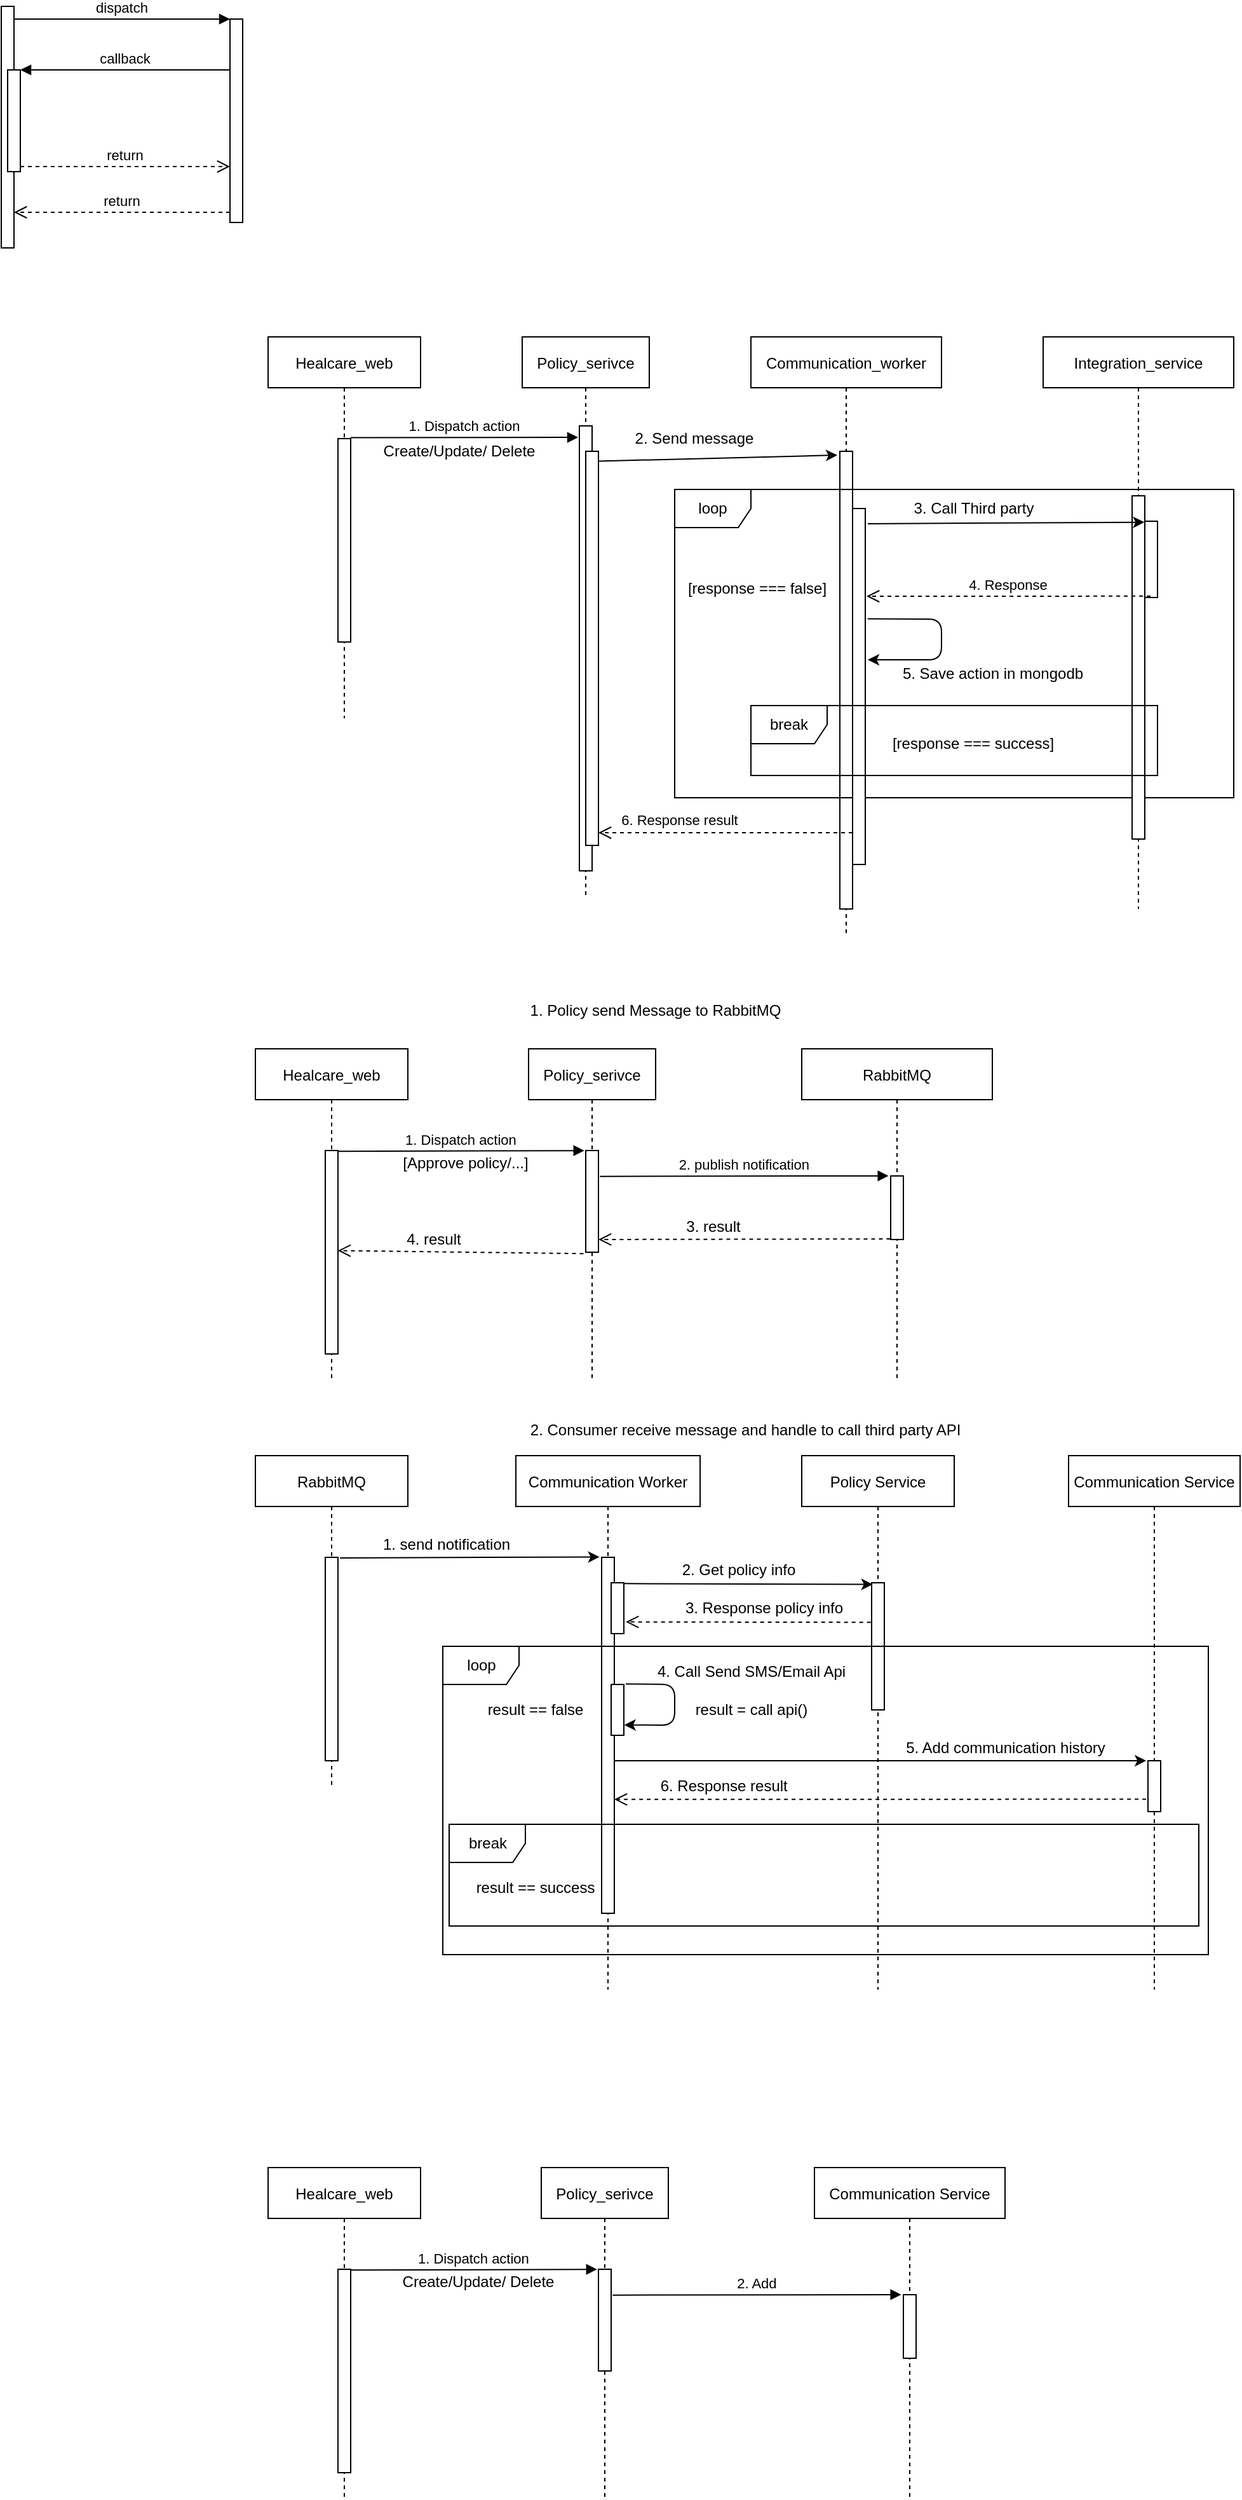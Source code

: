 <mxfile version="14.7.10" type="github">
  <diagram id="kgpKYQtTHZ0yAKxKKP6v" name="Page-1">
    <mxGraphModel dx="1660" dy="1576" grid="1" gridSize="10" guides="1" tooltips="1" connect="1" arrows="1" fold="1" page="1" pageScale="1" pageWidth="850" pageHeight="1100" math="0" shadow="0">
      <root>
        <mxCell id="0" />
        <mxCell id="1" parent="0" />
        <mxCell id="3nuBFxr9cyL0pnOWT2aG-1" value="Policy_serivce" style="shape=umlLifeline;perimeter=lifelinePerimeter;container=1;collapsible=0;recursiveResize=0;rounded=0;shadow=0;strokeWidth=1;" parent="1" vertex="1">
          <mxGeometry x="120" y="80" width="100" height="440" as="geometry" />
        </mxCell>
        <mxCell id="3nuBFxr9cyL0pnOWT2aG-2" value="" style="points=[];perimeter=orthogonalPerimeter;rounded=0;shadow=0;strokeWidth=1;" parent="3nuBFxr9cyL0pnOWT2aG-1" vertex="1">
          <mxGeometry x="45" y="70" width="10" height="350" as="geometry" />
        </mxCell>
        <mxCell id="3nuBFxr9cyL0pnOWT2aG-5" value="Communication_worker" style="shape=umlLifeline;perimeter=lifelinePerimeter;container=1;collapsible=0;recursiveResize=0;rounded=0;shadow=0;strokeWidth=1;" parent="1" vertex="1">
          <mxGeometry x="300" y="80" width="150" height="470" as="geometry" />
        </mxCell>
        <mxCell id="3nuBFxr9cyL0pnOWT2aG-6" value="" style="points=[];perimeter=orthogonalPerimeter;rounded=0;shadow=0;strokeWidth=1;" parent="3nuBFxr9cyL0pnOWT2aG-5" vertex="1">
          <mxGeometry x="70" y="90" width="10" height="360" as="geometry" />
        </mxCell>
        <mxCell id="o4c08-KEGbuTZJm9Iam8-4" value="" style="points=[];perimeter=orthogonalPerimeter;rounded=0;shadow=0;strokeWidth=1;" parent="1" vertex="1">
          <mxGeometry x="-290" y="-180" width="10" height="190" as="geometry" />
        </mxCell>
        <mxCell id="o4c08-KEGbuTZJm9Iam8-5" value="" style="points=[];perimeter=orthogonalPerimeter;rounded=0;shadow=0;strokeWidth=1;" parent="1" vertex="1">
          <mxGeometry x="-285" y="-130" width="10" height="80" as="geometry" />
        </mxCell>
        <mxCell id="o4c08-KEGbuTZJm9Iam8-6" value="" style="points=[];perimeter=orthogonalPerimeter;rounded=0;shadow=0;strokeWidth=1;" parent="1" vertex="1">
          <mxGeometry x="-110" y="-170" width="10" height="160" as="geometry" />
        </mxCell>
        <mxCell id="o4c08-KEGbuTZJm9Iam8-7" value="return" style="verticalAlign=bottom;endArrow=open;dashed=1;endSize=8;exitX=0;exitY=0.95;shadow=0;strokeWidth=1;" parent="1" source="o4c08-KEGbuTZJm9Iam8-6" target="o4c08-KEGbuTZJm9Iam8-4" edge="1">
          <mxGeometry relative="1" as="geometry">
            <mxPoint x="-180" y="-94" as="targetPoint" />
          </mxGeometry>
        </mxCell>
        <mxCell id="o4c08-KEGbuTZJm9Iam8-8" value="dispatch" style="verticalAlign=bottom;endArrow=block;entryX=0;entryY=0;shadow=0;strokeWidth=1;" parent="1" source="o4c08-KEGbuTZJm9Iam8-4" target="o4c08-KEGbuTZJm9Iam8-6" edge="1">
          <mxGeometry relative="1" as="geometry">
            <mxPoint x="-180" y="-170" as="sourcePoint" />
          </mxGeometry>
        </mxCell>
        <mxCell id="o4c08-KEGbuTZJm9Iam8-9" value="callback" style="verticalAlign=bottom;endArrow=block;entryX=1;entryY=0;shadow=0;strokeWidth=1;" parent="1" source="o4c08-KEGbuTZJm9Iam8-6" target="o4c08-KEGbuTZJm9Iam8-5" edge="1">
          <mxGeometry relative="1" as="geometry">
            <mxPoint x="-215" y="-130" as="sourcePoint" />
          </mxGeometry>
        </mxCell>
        <mxCell id="o4c08-KEGbuTZJm9Iam8-10" value="return" style="verticalAlign=bottom;endArrow=open;dashed=1;endSize=8;exitX=1;exitY=0.95;shadow=0;strokeWidth=1;" parent="1" source="o4c08-KEGbuTZJm9Iam8-5" target="o4c08-KEGbuTZJm9Iam8-6" edge="1">
          <mxGeometry relative="1" as="geometry">
            <mxPoint x="-215" y="-73" as="targetPoint" />
          </mxGeometry>
        </mxCell>
        <mxCell id="o4c08-KEGbuTZJm9Iam8-18" value="Healcare_web" style="shape=umlLifeline;perimeter=lifelinePerimeter;container=1;collapsible=0;recursiveResize=0;rounded=0;shadow=0;strokeWidth=1;" parent="1" vertex="1">
          <mxGeometry x="-80" y="80" width="120" height="300" as="geometry" />
        </mxCell>
        <mxCell id="o4c08-KEGbuTZJm9Iam8-19" value="" style="points=[];perimeter=orthogonalPerimeter;rounded=0;shadow=0;strokeWidth=1;" parent="o4c08-KEGbuTZJm9Iam8-18" vertex="1">
          <mxGeometry x="55" y="80" width="10" height="160" as="geometry" />
        </mxCell>
        <mxCell id="o4c08-KEGbuTZJm9Iam8-20" value="1. Dispatch action" style="verticalAlign=bottom;endArrow=block;shadow=0;strokeWidth=1;exitX=1;exitY=-0.005;exitDx=0;exitDy=0;exitPerimeter=0;" parent="1" source="o4c08-KEGbuTZJm9Iam8-19" edge="1">
          <mxGeometry relative="1" as="geometry">
            <mxPoint x="-10" y="160.0" as="sourcePoint" />
            <mxPoint x="164" y="159" as="targetPoint" />
          </mxGeometry>
        </mxCell>
        <mxCell id="o4c08-KEGbuTZJm9Iam8-22" value="Create/Update/ Delete" style="text;html=1;align=center;verticalAlign=middle;resizable=0;points=[];autosize=1;strokeColor=none;" parent="1" vertex="1">
          <mxGeometry x="5" y="160" width="130" height="20" as="geometry" />
        </mxCell>
        <mxCell id="o4c08-KEGbuTZJm9Iam8-24" value="" style="points=[];perimeter=orthogonalPerimeter;rounded=0;shadow=0;strokeWidth=1;" parent="1" vertex="1">
          <mxGeometry x="170" y="170" width="10" height="310" as="geometry" />
        </mxCell>
        <mxCell id="o4c08-KEGbuTZJm9Iam8-25" value="" style="endArrow=classic;html=1;exitX=1.014;exitY=0.025;exitDx=0;exitDy=0;exitPerimeter=0;" parent="1" source="o4c08-KEGbuTZJm9Iam8-24" edge="1">
          <mxGeometry width="50" height="50" relative="1" as="geometry">
            <mxPoint x="220" y="190" as="sourcePoint" />
            <mxPoint x="368" y="173" as="targetPoint" />
          </mxGeometry>
        </mxCell>
        <mxCell id="o4c08-KEGbuTZJm9Iam8-27" value="2. Send message" style="text;html=1;align=center;verticalAlign=middle;resizable=0;points=[];autosize=1;strokeColor=none;" parent="1" vertex="1">
          <mxGeometry x="200" y="150" width="110" height="20" as="geometry" />
        </mxCell>
        <mxCell id="o4c08-KEGbuTZJm9Iam8-31" value="loop" style="shape=umlFrame;whiteSpace=wrap;html=1;" parent="1" vertex="1">
          <mxGeometry x="240" y="200" width="440" height="242.5" as="geometry" />
        </mxCell>
        <mxCell id="o4c08-KEGbuTZJm9Iam8-32" value="" style="verticalAlign=bottom;endArrow=open;dashed=1;endSize=8;shadow=0;strokeWidth=1;" parent="1" source="o4c08-KEGbuTZJm9Iam8-35" edge="1">
          <mxGeometry relative="1" as="geometry">
            <mxPoint x="180" y="470" as="targetPoint" />
            <mxPoint x="369" y="470" as="sourcePoint" />
          </mxGeometry>
        </mxCell>
        <mxCell id="o4c08-KEGbuTZJm9Iam8-33" value="Integration_service" style="shape=umlLifeline;perimeter=lifelinePerimeter;container=1;collapsible=0;recursiveResize=0;rounded=0;shadow=0;strokeWidth=1;" parent="1" vertex="1">
          <mxGeometry x="530" y="80" width="150" height="450" as="geometry" />
        </mxCell>
        <mxCell id="o4c08-KEGbuTZJm9Iam8-34" value="" style="points=[];perimeter=orthogonalPerimeter;rounded=0;shadow=0;strokeWidth=1;" parent="o4c08-KEGbuTZJm9Iam8-33" vertex="1">
          <mxGeometry x="70" y="125" width="10" height="270" as="geometry" />
        </mxCell>
        <mxCell id="o4c08-KEGbuTZJm9Iam8-35" value="" style="points=[];perimeter=orthogonalPerimeter;rounded=0;shadow=0;strokeWidth=1;" parent="1" vertex="1">
          <mxGeometry x="380" y="215" width="10" height="280" as="geometry" />
        </mxCell>
        <mxCell id="o4c08-KEGbuTZJm9Iam8-36" value="" style="endArrow=classic;html=1;entryX=-0.031;entryY=0.013;entryDx=0;entryDy=0;entryPerimeter=0;" parent="1" target="o4c08-KEGbuTZJm9Iam8-37" edge="1">
          <mxGeometry width="50" height="50" relative="1" as="geometry">
            <mxPoint x="392" y="227" as="sourcePoint" />
            <mxPoint x="587.86" y="225.0" as="targetPoint" />
          </mxGeometry>
        </mxCell>
        <mxCell id="o4c08-KEGbuTZJm9Iam8-37" value="" style="points=[];perimeter=orthogonalPerimeter;rounded=0;shadow=0;strokeWidth=1;" parent="1" vertex="1">
          <mxGeometry x="610" y="225" width="10" height="60" as="geometry" />
        </mxCell>
        <mxCell id="o4c08-KEGbuTZJm9Iam8-38" value="3. Call Third party" style="text;html=1;align=center;verticalAlign=middle;resizable=0;points=[];autosize=1;strokeColor=none;" parent="1" vertex="1">
          <mxGeometry x="420" y="205" width="110" height="20" as="geometry" />
        </mxCell>
        <mxCell id="o4c08-KEGbuTZJm9Iam8-39" value="4. Response" style="verticalAlign=bottom;endArrow=open;dashed=1;endSize=8;shadow=0;strokeWidth=1;exitX=0.452;exitY=0.982;exitDx=0;exitDy=0;exitPerimeter=0;" parent="1" source="o4c08-KEGbuTZJm9Iam8-37" edge="1">
          <mxGeometry relative="1" as="geometry">
            <mxPoint x="391" y="284" as="targetPoint" />
            <mxPoint x="598.59" y="274.66" as="sourcePoint" />
          </mxGeometry>
        </mxCell>
        <mxCell id="o4c08-KEGbuTZJm9Iam8-40" value="" style="endArrow=classic;html=1;exitX=1.186;exitY=0.31;exitDx=0;exitDy=0;exitPerimeter=0;" parent="1" source="o4c08-KEGbuTZJm9Iam8-35" edge="1">
          <mxGeometry width="50" height="50" relative="1" as="geometry">
            <mxPoint x="420" y="395" as="sourcePoint" />
            <mxPoint x="392" y="334" as="targetPoint" />
            <Array as="points">
              <mxPoint x="450" y="302" />
              <mxPoint x="450" y="334" />
            </Array>
          </mxGeometry>
        </mxCell>
        <mxCell id="o4c08-KEGbuTZJm9Iam8-41" value="5. Save action in mongodb" style="text;html=1;align=center;verticalAlign=middle;resizable=0;points=[];autosize=1;strokeColor=none;" parent="1" vertex="1">
          <mxGeometry x="410" y="335" width="160" height="20" as="geometry" />
        </mxCell>
        <mxCell id="o4c08-KEGbuTZJm9Iam8-44" value="&lt;span style=&quot;font-size: 11px ; background-color: rgb(255 , 255 , 255)&quot;&gt;6. Response result&amp;nbsp;&lt;/span&gt;" style="text;html=1;align=center;verticalAlign=middle;resizable=0;points=[];autosize=1;strokeColor=none;" parent="1" vertex="1">
          <mxGeometry x="190" y="450" width="110" height="20" as="geometry" />
        </mxCell>
        <mxCell id="o4c08-KEGbuTZJm9Iam8-47" value="break" style="shape=umlFrame;whiteSpace=wrap;html=1;" parent="1" vertex="1">
          <mxGeometry x="300" y="370" width="320" height="55" as="geometry" />
        </mxCell>
        <mxCell id="o4c08-KEGbuTZJm9Iam8-50" value="[response === false]" style="text;html=1;strokeColor=none;fillColor=none;align=center;verticalAlign=middle;whiteSpace=wrap;rounded=0;" parent="1" vertex="1">
          <mxGeometry x="230" y="267.5" width="150" height="20" as="geometry" />
        </mxCell>
        <mxCell id="o4c08-KEGbuTZJm9Iam8-51" value="[response === success]" style="text;html=1;strokeColor=none;fillColor=none;align=center;verticalAlign=middle;whiteSpace=wrap;rounded=0;" parent="1" vertex="1">
          <mxGeometry x="405" y="390" width="140" height="20" as="geometry" />
        </mxCell>
        <mxCell id="hO5qz7p9oijjKZkBR4sG-1" value="Healcare_web" style="shape=umlLifeline;perimeter=lifelinePerimeter;container=1;collapsible=0;recursiveResize=0;rounded=0;shadow=0;strokeWidth=1;" vertex="1" parent="1">
          <mxGeometry x="-90" y="640" width="120" height="260" as="geometry" />
        </mxCell>
        <mxCell id="hO5qz7p9oijjKZkBR4sG-2" value="" style="points=[];perimeter=orthogonalPerimeter;rounded=0;shadow=0;strokeWidth=1;" vertex="1" parent="hO5qz7p9oijjKZkBR4sG-1">
          <mxGeometry x="55" y="80" width="10" height="160" as="geometry" />
        </mxCell>
        <mxCell id="hO5qz7p9oijjKZkBR4sG-3" value="Policy_serivce" style="shape=umlLifeline;perimeter=lifelinePerimeter;container=1;collapsible=0;recursiveResize=0;rounded=0;shadow=0;strokeWidth=1;" vertex="1" parent="1">
          <mxGeometry x="125" y="640" width="100" height="260" as="geometry" />
        </mxCell>
        <mxCell id="hO5qz7p9oijjKZkBR4sG-4" value="" style="points=[];perimeter=orthogonalPerimeter;rounded=0;shadow=0;strokeWidth=1;" vertex="1" parent="hO5qz7p9oijjKZkBR4sG-3">
          <mxGeometry x="45" y="80" width="10" height="80" as="geometry" />
        </mxCell>
        <mxCell id="hO5qz7p9oijjKZkBR4sG-7" value="RabbitMQ" style="shape=umlLifeline;perimeter=lifelinePerimeter;container=1;collapsible=0;recursiveResize=0;rounded=0;shadow=0;strokeWidth=1;" vertex="1" parent="1">
          <mxGeometry x="340" y="640" width="150" height="260" as="geometry" />
        </mxCell>
        <mxCell id="hO5qz7p9oijjKZkBR4sG-8" value="" style="points=[];perimeter=orthogonalPerimeter;rounded=0;shadow=0;strokeWidth=1;" vertex="1" parent="hO5qz7p9oijjKZkBR4sG-7">
          <mxGeometry x="70" y="100" width="10" height="50" as="geometry" />
        </mxCell>
        <mxCell id="hO5qz7p9oijjKZkBR4sG-13" value="1. Policy send Message to RabbitMQ" style="text;html=1;strokeColor=none;fillColor=none;align=center;verticalAlign=middle;whiteSpace=wrap;rounded=0;" vertex="1" parent="1">
          <mxGeometry x="110" y="600" width="230" height="20" as="geometry" />
        </mxCell>
        <mxCell id="hO5qz7p9oijjKZkBR4sG-14" value="2. Consumer receive message and handle to call third party API&amp;nbsp;" style="text;html=1;strokeColor=none;fillColor=none;align=center;verticalAlign=middle;whiteSpace=wrap;rounded=0;" vertex="1" parent="1">
          <mxGeometry x="110" y="930" width="375" height="20" as="geometry" />
        </mxCell>
        <mxCell id="hO5qz7p9oijjKZkBR4sG-15" value="1. Dispatch action" style="verticalAlign=bottom;endArrow=block;shadow=0;strokeWidth=1;exitX=0.971;exitY=0.004;exitDx=0;exitDy=0;exitPerimeter=0;entryX=-0.11;entryY=0.001;entryDx=0;entryDy=0;entryPerimeter=0;" edge="1" parent="1" source="hO5qz7p9oijjKZkBR4sG-2" target="hO5qz7p9oijjKZkBR4sG-4">
          <mxGeometry relative="1" as="geometry">
            <mxPoint x="-19.5" y="720.2" as="sourcePoint" />
            <mxPoint x="159.5" y="720" as="targetPoint" />
          </mxGeometry>
        </mxCell>
        <mxCell id="hO5qz7p9oijjKZkBR4sG-16" value="2. publish notification" style="verticalAlign=bottom;endArrow=block;shadow=0;strokeWidth=1;exitX=1.118;exitY=0.254;exitDx=0;exitDy=0;exitPerimeter=0;entryX=-0.167;entryY=-0.001;entryDx=0;entryDy=0;entryPerimeter=0;" edge="1" parent="1" source="hO5qz7p9oijjKZkBR4sG-4" target="hO5qz7p9oijjKZkBR4sG-8">
          <mxGeometry relative="1" as="geometry">
            <mxPoint x="190.0" y="740.44" as="sourcePoint" />
            <mxPoint x="384.19" y="740.0" as="targetPoint" />
          </mxGeometry>
        </mxCell>
        <mxCell id="hO5qz7p9oijjKZkBR4sG-18" value="" style="verticalAlign=bottom;endArrow=open;dashed=1;endSize=8;shadow=0;strokeWidth=1;exitX=-0.028;exitY=0.991;exitDx=0;exitDy=0;exitPerimeter=0;" edge="1" parent="1" source="hO5qz7p9oijjKZkBR4sG-8">
          <mxGeometry relative="1" as="geometry">
            <mxPoint x="180" y="790" as="targetPoint" />
            <mxPoint x="405" y="789.66" as="sourcePoint" />
          </mxGeometry>
        </mxCell>
        <mxCell id="hO5qz7p9oijjKZkBR4sG-19" value="3. result" style="text;html=1;align=center;verticalAlign=middle;resizable=0;points=[];autosize=1;strokeColor=none;" vertex="1" parent="1">
          <mxGeometry x="240" y="770" width="60" height="20" as="geometry" />
        </mxCell>
        <mxCell id="hO5qz7p9oijjKZkBR4sG-20" value="" style="verticalAlign=bottom;endArrow=open;dashed=1;endSize=8;shadow=0;strokeWidth=1;exitX=-0.176;exitY=1.014;exitDx=0;exitDy=0;exitPerimeter=0;entryX=0.99;entryY=0.492;entryDx=0;entryDy=0;entryPerimeter=0;" edge="1" parent="1" source="hO5qz7p9oijjKZkBR4sG-4" target="hO5qz7p9oijjKZkBR4sG-2">
          <mxGeometry relative="1" as="geometry">
            <mxPoint x="-20" y="800" as="targetPoint" />
            <mxPoint x="159.72" y="799.55" as="sourcePoint" />
          </mxGeometry>
        </mxCell>
        <mxCell id="hO5qz7p9oijjKZkBR4sG-21" value="4. result" style="text;html=1;align=center;verticalAlign=middle;resizable=0;points=[];autosize=1;strokeColor=none;" vertex="1" parent="1">
          <mxGeometry x="20" y="780" width="60" height="20" as="geometry" />
        </mxCell>
        <mxCell id="hO5qz7p9oijjKZkBR4sG-22" value="RabbitMQ" style="shape=umlLifeline;perimeter=lifelinePerimeter;container=1;collapsible=0;recursiveResize=0;rounded=0;shadow=0;strokeWidth=1;" vertex="1" parent="1">
          <mxGeometry x="-90" y="960" width="120" height="260" as="geometry" />
        </mxCell>
        <mxCell id="hO5qz7p9oijjKZkBR4sG-23" value="" style="points=[];perimeter=orthogonalPerimeter;rounded=0;shadow=0;strokeWidth=1;" vertex="1" parent="hO5qz7p9oijjKZkBR4sG-22">
          <mxGeometry x="55" y="80" width="10" height="160" as="geometry" />
        </mxCell>
        <mxCell id="hO5qz7p9oijjKZkBR4sG-24" value="Communication Worker" style="shape=umlLifeline;perimeter=lifelinePerimeter;container=1;collapsible=0;recursiveResize=0;rounded=0;shadow=0;strokeWidth=1;" vertex="1" parent="1">
          <mxGeometry x="115" y="960" width="145" height="420" as="geometry" />
        </mxCell>
        <mxCell id="hO5qz7p9oijjKZkBR4sG-25" value="" style="points=[];perimeter=orthogonalPerimeter;rounded=0;shadow=0;strokeWidth=1;" vertex="1" parent="hO5qz7p9oijjKZkBR4sG-24">
          <mxGeometry x="67.5" y="80" width="10" height="280" as="geometry" />
        </mxCell>
        <mxCell id="hO5qz7p9oijjKZkBR4sG-26" value="Communication Service" style="shape=umlLifeline;perimeter=lifelinePerimeter;container=1;collapsible=0;recursiveResize=0;rounded=0;shadow=0;strokeWidth=1;" vertex="1" parent="1">
          <mxGeometry x="550" y="960" width="135" height="420" as="geometry" />
        </mxCell>
        <mxCell id="hO5qz7p9oijjKZkBR4sG-27" value="" style="points=[];perimeter=orthogonalPerimeter;rounded=0;shadow=0;strokeWidth=1;" vertex="1" parent="hO5qz7p9oijjKZkBR4sG-26">
          <mxGeometry x="62.5" y="240" width="10" height="40" as="geometry" />
        </mxCell>
        <mxCell id="hO5qz7p9oijjKZkBR4sG-28" value="Policy Service" style="shape=umlLifeline;perimeter=lifelinePerimeter;container=1;collapsible=0;recursiveResize=0;rounded=0;shadow=0;strokeWidth=1;" vertex="1" parent="1">
          <mxGeometry x="340" y="960" width="120" height="420" as="geometry" />
        </mxCell>
        <mxCell id="hO5qz7p9oijjKZkBR4sG-29" value="" style="points=[];perimeter=orthogonalPerimeter;rounded=0;shadow=0;strokeWidth=1;" vertex="1" parent="hO5qz7p9oijjKZkBR4sG-28">
          <mxGeometry x="55" y="100" width="10" height="100" as="geometry" />
        </mxCell>
        <mxCell id="hO5qz7p9oijjKZkBR4sG-35" value="" style="group" vertex="1" connectable="0" parent="1">
          <mxGeometry y="1020" width="120" height="20" as="geometry" />
        </mxCell>
        <mxCell id="hO5qz7p9oijjKZkBR4sG-31" value="" style="endArrow=classic;html=1;exitX=1.159;exitY=0.003;exitDx=0;exitDy=0;exitPerimeter=0;entryX=-0.167;entryY=-0.001;entryDx=0;entryDy=0;entryPerimeter=0;" edge="1" parent="hO5qz7p9oijjKZkBR4sG-35" source="hO5qz7p9oijjKZkBR4sG-23" target="hO5qz7p9oijjKZkBR4sG-25">
          <mxGeometry width="50" height="50" relative="1" as="geometry">
            <mxPoint x="270" y="100" as="sourcePoint" />
            <mxPoint x="320" y="50" as="targetPoint" />
          </mxGeometry>
        </mxCell>
        <mxCell id="hO5qz7p9oijjKZkBR4sG-32" value="1. send notification" style="text;html=1;align=center;verticalAlign=middle;resizable=0;points=[];autosize=1;strokeColor=none;" vertex="1" parent="hO5qz7p9oijjKZkBR4sG-35">
          <mxGeometry width="120" height="20" as="geometry" />
        </mxCell>
        <mxCell id="hO5qz7p9oijjKZkBR4sG-39" value="" style="endArrow=classic;html=1;exitX=1.159;exitY=0.003;exitDx=0;exitDy=0;exitPerimeter=0;entryX=0.09;entryY=0.013;entryDx=0;entryDy=0;entryPerimeter=0;" edge="1" parent="1" target="hO5qz7p9oijjKZkBR4sG-29">
          <mxGeometry width="50" height="50" relative="1" as="geometry">
            <mxPoint x="200.0" y="1060.64" as="sourcePoint" />
            <mxPoint x="280" y="1100" as="targetPoint" />
          </mxGeometry>
        </mxCell>
        <mxCell id="hO5qz7p9oijjKZkBR4sG-40" value="" style="points=[];perimeter=orthogonalPerimeter;rounded=0;shadow=0;strokeWidth=1;" vertex="1" parent="1">
          <mxGeometry x="190" y="1060" width="10" height="40" as="geometry" />
        </mxCell>
        <mxCell id="hO5qz7p9oijjKZkBR4sG-41" value="2. Get policy info" style="text;html=1;align=center;verticalAlign=middle;resizable=0;points=[];autosize=1;strokeColor=none;" vertex="1" parent="1">
          <mxGeometry x="240" y="1040" width="100" height="20" as="geometry" />
        </mxCell>
        <mxCell id="hO5qz7p9oijjKZkBR4sG-42" value="" style="verticalAlign=bottom;endArrow=open;dashed=1;endSize=8;shadow=0;strokeWidth=1;exitX=-0.065;exitY=0.311;exitDx=0;exitDy=0;exitPerimeter=0;entryX=1.157;entryY=0.77;entryDx=0;entryDy=0;entryPerimeter=0;" edge="1" parent="1" source="hO5qz7p9oijjKZkBR4sG-29" target="hO5qz7p9oijjKZkBR4sG-40">
          <mxGeometry relative="1" as="geometry">
            <mxPoint x="210" y="1090" as="targetPoint" />
            <mxPoint x="390.0" y="1089.66" as="sourcePoint" />
          </mxGeometry>
        </mxCell>
        <mxCell id="hO5qz7p9oijjKZkBR4sG-43" value="3. Response policy info" style="text;html=1;align=center;verticalAlign=middle;resizable=0;points=[];autosize=1;strokeColor=none;" vertex="1" parent="1">
          <mxGeometry x="240" y="1070" width="140" height="20" as="geometry" />
        </mxCell>
        <mxCell id="hO5qz7p9oijjKZkBR4sG-44" value="" style="points=[];perimeter=orthogonalPerimeter;rounded=0;shadow=0;strokeWidth=1;" vertex="1" parent="1">
          <mxGeometry x="190" y="1140" width="10" height="40" as="geometry" />
        </mxCell>
        <mxCell id="hO5qz7p9oijjKZkBR4sG-45" value="" style="endArrow=classic;html=1;exitX=1.155;exitY=-0.01;exitDx=0;exitDy=0;exitPerimeter=0;entryX=1.034;entryY=0.796;entryDx=0;entryDy=0;entryPerimeter=0;" edge="1" parent="1" source="hO5qz7p9oijjKZkBR4sG-44" target="hO5qz7p9oijjKZkBR4sG-44">
          <mxGeometry width="50" height="50" relative="1" as="geometry">
            <mxPoint x="210.0" y="1140" as="sourcePoint" />
            <mxPoint x="210.14" y="1172.2" as="targetPoint" />
            <Array as="points">
              <mxPoint x="240" y="1140" />
              <mxPoint x="240" y="1172" />
            </Array>
          </mxGeometry>
        </mxCell>
        <mxCell id="hO5qz7p9oijjKZkBR4sG-46" value="4. Call Send SMS/Email Api" style="text;html=1;align=center;verticalAlign=middle;resizable=0;points=[];autosize=1;strokeColor=none;" vertex="1" parent="1">
          <mxGeometry x="220" y="1120" width="160" height="20" as="geometry" />
        </mxCell>
        <mxCell id="hO5qz7p9oijjKZkBR4sG-47" value="" style="endArrow=classic;html=1;exitX=1.159;exitY=0.003;exitDx=0;exitDy=0;exitPerimeter=0;entryX=-0.139;entryY=-0.001;entryDx=0;entryDy=0;entryPerimeter=0;" edge="1" parent="1" target="hO5qz7p9oijjKZkBR4sG-27">
          <mxGeometry width="50" height="50" relative="1" as="geometry">
            <mxPoint x="192.05" y="1200.0" as="sourcePoint" />
            <mxPoint x="387.95" y="1200.66" as="targetPoint" />
          </mxGeometry>
        </mxCell>
        <mxCell id="hO5qz7p9oijjKZkBR4sG-48" value="5. Add communication history" style="text;html=1;align=center;verticalAlign=middle;resizable=0;points=[];autosize=1;strokeColor=none;" vertex="1" parent="1">
          <mxGeometry x="415" y="1180" width="170" height="20" as="geometry" />
        </mxCell>
        <mxCell id="hO5qz7p9oijjKZkBR4sG-49" value="" style="verticalAlign=bottom;endArrow=open;dashed=1;endSize=8;shadow=0;strokeWidth=1;exitX=-0.142;exitY=0.757;exitDx=0;exitDy=0;exitPerimeter=0;entryX=1;entryY=0.68;entryDx=0;entryDy=0;entryPerimeter=0;" edge="1" parent="1" source="hO5qz7p9oijjKZkBR4sG-27" target="hO5qz7p9oijjKZkBR4sG-25">
          <mxGeometry relative="1" as="geometry">
            <mxPoint x="390.0" y="1230.0" as="targetPoint" />
            <mxPoint x="582.78" y="1230.3" as="sourcePoint" />
          </mxGeometry>
        </mxCell>
        <mxCell id="hO5qz7p9oijjKZkBR4sG-51" value="6. Response result&amp;nbsp;" style="text;html=1;align=center;verticalAlign=middle;resizable=0;points=[];autosize=1;strokeColor=none;" vertex="1" parent="1">
          <mxGeometry x="220" y="1210" width="120" height="20" as="geometry" />
        </mxCell>
        <mxCell id="hO5qz7p9oijjKZkBR4sG-52" value="loop" style="shape=umlFrame;whiteSpace=wrap;html=1;" vertex="1" parent="1">
          <mxGeometry x="57.5" y="1110" width="602.5" height="242.5" as="geometry" />
        </mxCell>
        <mxCell id="hO5qz7p9oijjKZkBR4sG-53" value="break" style="shape=umlFrame;whiteSpace=wrap;html=1;" vertex="1" parent="1">
          <mxGeometry x="62.5" y="1250" width="590" height="80" as="geometry" />
        </mxCell>
        <mxCell id="hO5qz7p9oijjKZkBR4sG-55" value="result = call api()" style="text;html=1;align=center;verticalAlign=middle;resizable=0;points=[];autosize=1;strokeColor=none;" vertex="1" parent="1">
          <mxGeometry x="250" y="1150" width="100" height="20" as="geometry" />
        </mxCell>
        <mxCell id="hO5qz7p9oijjKZkBR4sG-56" value="result == false" style="text;html=1;align=center;verticalAlign=middle;resizable=0;points=[];autosize=1;strokeColor=none;" vertex="1" parent="1">
          <mxGeometry x="85" y="1150" width="90" height="20" as="geometry" />
        </mxCell>
        <mxCell id="hO5qz7p9oijjKZkBR4sG-57" value="result == success" style="text;html=1;align=center;verticalAlign=middle;resizable=0;points=[];autosize=1;strokeColor=none;" vertex="1" parent="1">
          <mxGeometry x="75" y="1290" width="110" height="20" as="geometry" />
        </mxCell>
        <mxCell id="hO5qz7p9oijjKZkBR4sG-58" value="Healcare_web" style="shape=umlLifeline;perimeter=lifelinePerimeter;container=1;collapsible=0;recursiveResize=0;rounded=0;shadow=0;strokeWidth=1;" vertex="1" parent="1">
          <mxGeometry x="-80" y="1520" width="120" height="260" as="geometry" />
        </mxCell>
        <mxCell id="hO5qz7p9oijjKZkBR4sG-59" value="" style="points=[];perimeter=orthogonalPerimeter;rounded=0;shadow=0;strokeWidth=1;" vertex="1" parent="hO5qz7p9oijjKZkBR4sG-58">
          <mxGeometry x="55" y="80" width="10" height="160" as="geometry" />
        </mxCell>
        <mxCell id="hO5qz7p9oijjKZkBR4sG-60" value="Policy_serivce" style="shape=umlLifeline;perimeter=lifelinePerimeter;container=1;collapsible=0;recursiveResize=0;rounded=0;shadow=0;strokeWidth=1;" vertex="1" parent="1">
          <mxGeometry x="135" y="1520" width="100" height="260" as="geometry" />
        </mxCell>
        <mxCell id="hO5qz7p9oijjKZkBR4sG-61" value="" style="points=[];perimeter=orthogonalPerimeter;rounded=0;shadow=0;strokeWidth=1;" vertex="1" parent="hO5qz7p9oijjKZkBR4sG-60">
          <mxGeometry x="45" y="80" width="10" height="80" as="geometry" />
        </mxCell>
        <mxCell id="hO5qz7p9oijjKZkBR4sG-62" value="Communication Service" style="shape=umlLifeline;perimeter=lifelinePerimeter;container=1;collapsible=0;recursiveResize=0;rounded=0;shadow=0;strokeWidth=1;" vertex="1" parent="1">
          <mxGeometry x="350" y="1520" width="150" height="260" as="geometry" />
        </mxCell>
        <mxCell id="hO5qz7p9oijjKZkBR4sG-63" value="" style="points=[];perimeter=orthogonalPerimeter;rounded=0;shadow=0;strokeWidth=1;" vertex="1" parent="hO5qz7p9oijjKZkBR4sG-62">
          <mxGeometry x="70" y="100" width="10" height="50" as="geometry" />
        </mxCell>
        <mxCell id="hO5qz7p9oijjKZkBR4sG-64" value="1. Dispatch action" style="verticalAlign=bottom;endArrow=block;shadow=0;strokeWidth=1;exitX=0.971;exitY=0.004;exitDx=0;exitDy=0;exitPerimeter=0;entryX=-0.11;entryY=0.001;entryDx=0;entryDy=0;entryPerimeter=0;" edge="1" parent="1" source="hO5qz7p9oijjKZkBR4sG-59" target="hO5qz7p9oijjKZkBR4sG-61">
          <mxGeometry relative="1" as="geometry">
            <mxPoint x="-9.5" y="1600.2" as="sourcePoint" />
            <mxPoint x="169.5" y="1600" as="targetPoint" />
          </mxGeometry>
        </mxCell>
        <mxCell id="hO5qz7p9oijjKZkBR4sG-65" value="2. Add" style="verticalAlign=bottom;endArrow=block;shadow=0;strokeWidth=1;exitX=1.118;exitY=0.254;exitDx=0;exitDy=0;exitPerimeter=0;entryX=-0.167;entryY=-0.001;entryDx=0;entryDy=0;entryPerimeter=0;" edge="1" parent="1" source="hO5qz7p9oijjKZkBR4sG-61" target="hO5qz7p9oijjKZkBR4sG-63">
          <mxGeometry relative="1" as="geometry">
            <mxPoint x="200.0" y="1620.44" as="sourcePoint" />
            <mxPoint x="394.19" y="1620.0" as="targetPoint" />
          </mxGeometry>
        </mxCell>
        <mxCell id="hO5qz7p9oijjKZkBR4sG-72" value="Create/Update/ Delete" style="text;html=1;align=center;verticalAlign=middle;resizable=0;points=[];autosize=1;strokeColor=none;" vertex="1" parent="1">
          <mxGeometry x="20" y="1600" width="130" height="20" as="geometry" />
        </mxCell>
        <mxCell id="hO5qz7p9oijjKZkBR4sG-73" value="[Approve policy/...]" style="text;html=1;align=center;verticalAlign=middle;resizable=0;points=[];autosize=1;strokeColor=none;" vertex="1" parent="1">
          <mxGeometry x="20" y="720" width="110" height="20" as="geometry" />
        </mxCell>
      </root>
    </mxGraphModel>
  </diagram>
</mxfile>
